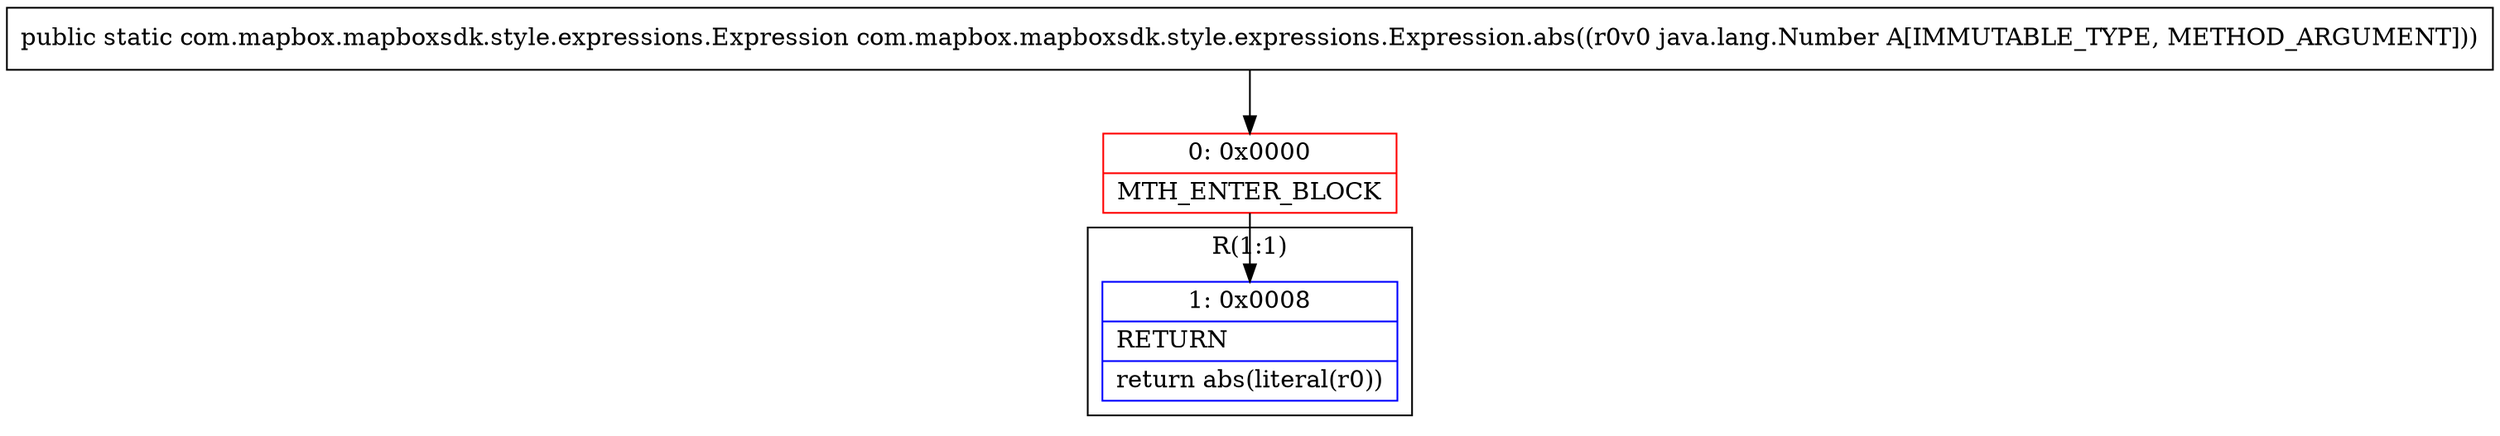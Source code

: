 digraph "CFG forcom.mapbox.mapboxsdk.style.expressions.Expression.abs(Ljava\/lang\/Number;)Lcom\/mapbox\/mapboxsdk\/style\/expressions\/Expression;" {
subgraph cluster_Region_1430441814 {
label = "R(1:1)";
node [shape=record,color=blue];
Node_1 [shape=record,label="{1\:\ 0x0008|RETURN\l|return abs(literal(r0))\l}"];
}
Node_0 [shape=record,color=red,label="{0\:\ 0x0000|MTH_ENTER_BLOCK\l}"];
MethodNode[shape=record,label="{public static com.mapbox.mapboxsdk.style.expressions.Expression com.mapbox.mapboxsdk.style.expressions.Expression.abs((r0v0 java.lang.Number A[IMMUTABLE_TYPE, METHOD_ARGUMENT])) }"];
MethodNode -> Node_0;
Node_0 -> Node_1;
}

